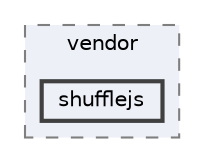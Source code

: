 digraph "public/Muse/assets/vendor/shufflejs"
{
 // LATEX_PDF_SIZE
  bgcolor="transparent";
  edge [fontname=Helvetica,fontsize=10,labelfontname=Helvetica,labelfontsize=10];
  node [fontname=Helvetica,fontsize=10,shape=box,height=0.2,width=0.4];
  compound=true
  subgraph clusterdir_9fefae0eca2a2a8210e5622cdcf99cc1 {
    graph [ bgcolor="#edf0f7", pencolor="grey50", label="vendor", fontname=Helvetica,fontsize=10 style="filled,dashed", URL="dir_9fefae0eca2a2a8210e5622cdcf99cc1.html",tooltip=""]
  dir_faf1fe1de6f6dd119d1fa8e5228693aa [label="shufflejs", fillcolor="#edf0f7", color="grey25", style="filled,bold", URL="dir_faf1fe1de6f6dd119d1fa8e5228693aa.html",tooltip=""];
  }
}
